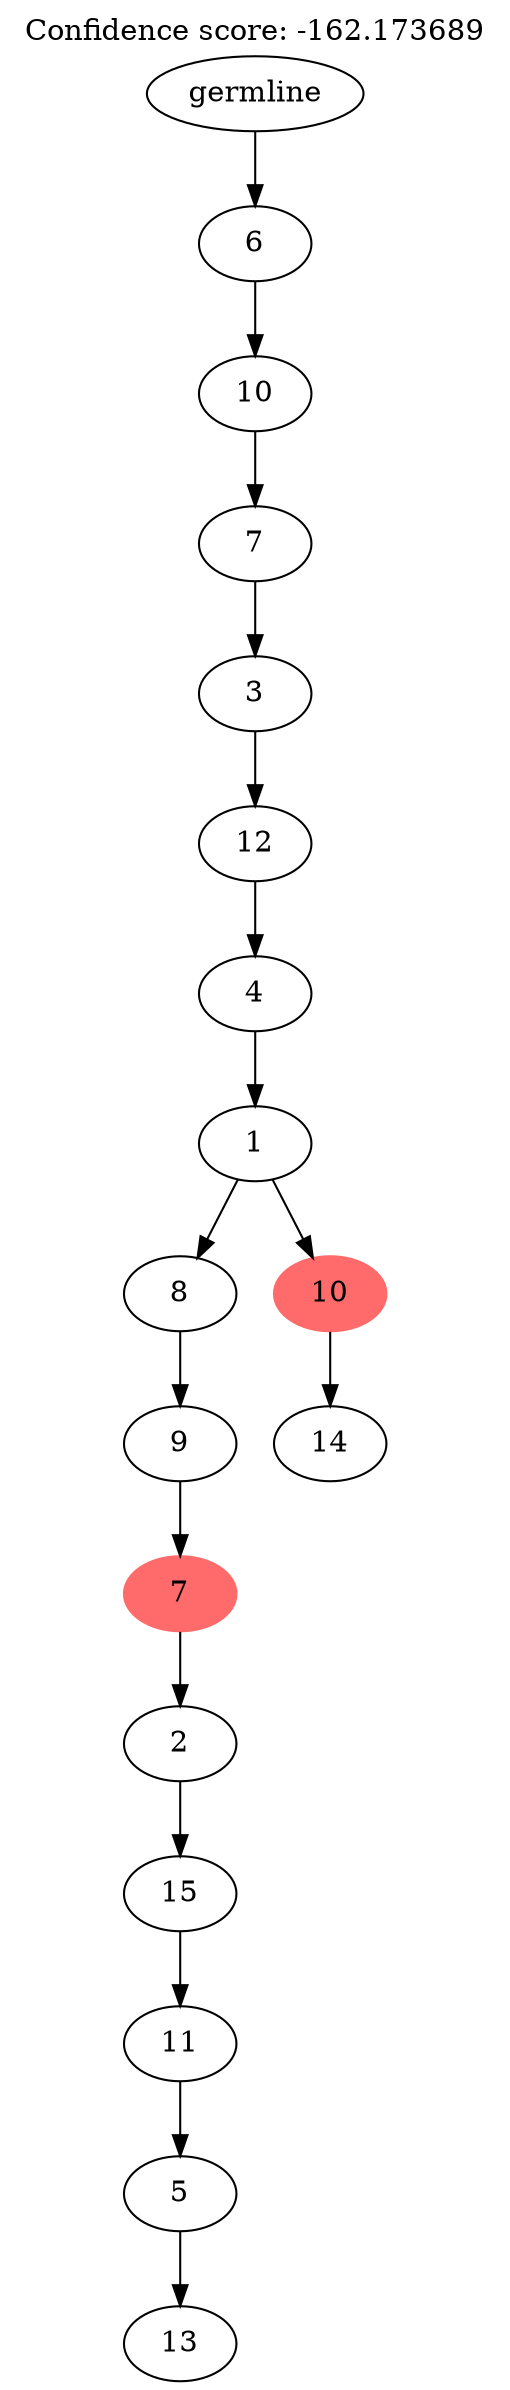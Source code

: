 digraph g {
	"16" -> "17";
	"17" [label="13"];
	"15" -> "16";
	"16" [label="5"];
	"14" -> "15";
	"15" [label="11"];
	"13" -> "14";
	"14" [label="15"];
	"12" -> "13";
	"13" [label="2"];
	"11" -> "12";
	"12" [color=indianred1, style=filled, label="7"];
	"10" -> "11";
	"11" [label="9"];
	"8" -> "9";
	"9" [label="14"];
	"7" -> "8";
	"8" [color=indianred1, style=filled, label="10"];
	"7" -> "10";
	"10" [label="8"];
	"6" -> "7";
	"7" [label="1"];
	"5" -> "6";
	"6" [label="4"];
	"4" -> "5";
	"5" [label="12"];
	"3" -> "4";
	"4" [label="3"];
	"2" -> "3";
	"3" [label="7"];
	"1" -> "2";
	"2" [label="10"];
	"0" -> "1";
	"1" [label="6"];
	"0" [label="germline"];
	labelloc="t";
	label="Confidence score: -162.173689";
}
